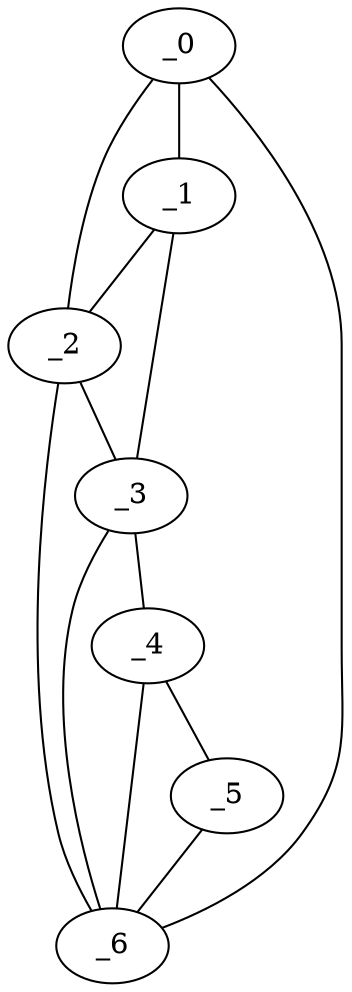 graph "obj35__310.gxl" {
	_0	 [x=3,
		y=60];
	_1	 [x=19,
		y=48];
	_0 -- _1	 [valence=1];
	_2	 [x=28,
		y=47];
	_0 -- _2	 [valence=1];
	_6	 [x=126,
		y=65];
	_0 -- _6	 [valence=1];
	_1 -- _2	 [valence=2];
	_3	 [x=37,
		y=44];
	_1 -- _3	 [valence=1];
	_2 -- _3	 [valence=1];
	_2 -- _6	 [valence=2];
	_4	 [x=116,
		y=47];
	_3 -- _4	 [valence=1];
	_3 -- _6	 [valence=2];
	_5	 [x=126,
		y=56];
	_4 -- _5	 [valence=1];
	_4 -- _6	 [valence=2];
	_5 -- _6	 [valence=1];
}
